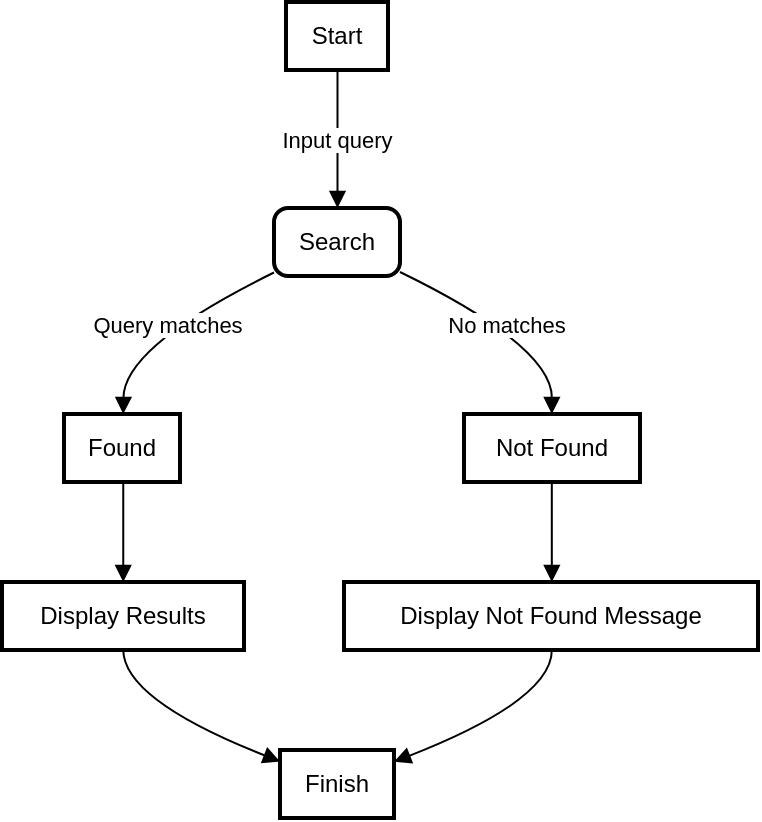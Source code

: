 <mxfile version="21.1.6" type="github">
  <diagram name="Page-1" id="ElQPL2IR4khZvtOX_0Ok">
    <mxGraphModel>
      <root>
        <mxCell id="0" />
        <mxCell id="1" parent="0" />
        <mxCell id="2" value="Start" style="whiteSpace=wrap;strokeWidth=2;" vertex="1" parent="1">
          <mxGeometry x="142" width="51" height="34" as="geometry" />
        </mxCell>
        <mxCell id="3" value="Search" style="rounded=1;absoluteArcSize=1;arcSize=14;whiteSpace=wrap;strokeWidth=2;" vertex="1" parent="1">
          <mxGeometry x="136" y="103" width="63" height="34" as="geometry" />
        </mxCell>
        <mxCell id="4" value="Found" style="whiteSpace=wrap;strokeWidth=2;" vertex="1" parent="1">
          <mxGeometry x="31" y="206" width="58" height="34" as="geometry" />
        </mxCell>
        <mxCell id="5" value="Not Found" style="whiteSpace=wrap;strokeWidth=2;" vertex="1" parent="1">
          <mxGeometry x="231" y="206" width="88" height="34" as="geometry" />
        </mxCell>
        <mxCell id="6" value="Display Results" style="whiteSpace=wrap;strokeWidth=2;" vertex="1" parent="1">
          <mxGeometry y="290" width="121" height="34" as="geometry" />
        </mxCell>
        <mxCell id="7" value="Display Not Found Message" style="whiteSpace=wrap;strokeWidth=2;" vertex="1" parent="1">
          <mxGeometry x="171" y="290" width="207" height="34" as="geometry" />
        </mxCell>
        <mxCell id="8" value="Finish" style="whiteSpace=wrap;strokeWidth=2;" vertex="1" parent="1">
          <mxGeometry x="139" y="374" width="57" height="34" as="geometry" />
        </mxCell>
        <mxCell id="9" value="Input query" style="curved=1;startArrow=none;endArrow=block;exitX=0.505;exitY=1;entryX=0.504;entryY=0;" edge="1" parent="1" source="2" target="3">
          <mxGeometry relative="1" as="geometry">
            <Array as="points" />
          </mxGeometry>
        </mxCell>
        <mxCell id="10" value="Query matches" style="curved=1;startArrow=none;endArrow=block;exitX=0.004;exitY=0.945;entryX=0.511;entryY=0;" edge="1" parent="1" source="3" target="4">
          <mxGeometry relative="1" as="geometry">
            <Array as="points">
              <mxPoint x="61" y="172" />
            </Array>
          </mxGeometry>
        </mxCell>
        <mxCell id="11" value="No matches" style="curved=1;startArrow=none;endArrow=block;exitX=1.004;exitY=0.945;entryX=0.499;entryY=0;" edge="1" parent="1" source="3" target="5">
          <mxGeometry relative="1" as="geometry">
            <Array as="points">
              <mxPoint x="275" y="172" />
            </Array>
          </mxGeometry>
        </mxCell>
        <mxCell id="12" value="" style="curved=1;startArrow=none;endArrow=block;exitX=0.511;exitY=1;entryX=0.501;entryY=0;" edge="1" parent="1" source="4" target="6">
          <mxGeometry relative="1" as="geometry">
            <Array as="points" />
          </mxGeometry>
        </mxCell>
        <mxCell id="13" value="" style="curved=1;startArrow=none;endArrow=block;exitX=0.499;exitY=1;entryX=0.502;entryY=0;" edge="1" parent="1" source="5" target="7">
          <mxGeometry relative="1" as="geometry">
            <Array as="points" />
          </mxGeometry>
        </mxCell>
        <mxCell id="14" value="" style="curved=1;startArrow=none;endArrow=block;exitX=0.501;exitY=1;entryX=0.007;entryY=0.173;" edge="1" parent="1" source="6" target="8">
          <mxGeometry relative="1" as="geometry">
            <Array as="points">
              <mxPoint x="61" y="349" />
            </Array>
          </mxGeometry>
        </mxCell>
        <mxCell id="15" value="" style="curved=1;startArrow=none;endArrow=block;exitX=0.502;exitY=1;entryX=1.002;entryY=0.173;" edge="1" parent="1" source="7" target="8">
          <mxGeometry relative="1" as="geometry">
            <Array as="points">
              <mxPoint x="275" y="349" />
            </Array>
          </mxGeometry>
        </mxCell>
      </root>
    </mxGraphModel>
  </diagram>
</mxfile>
